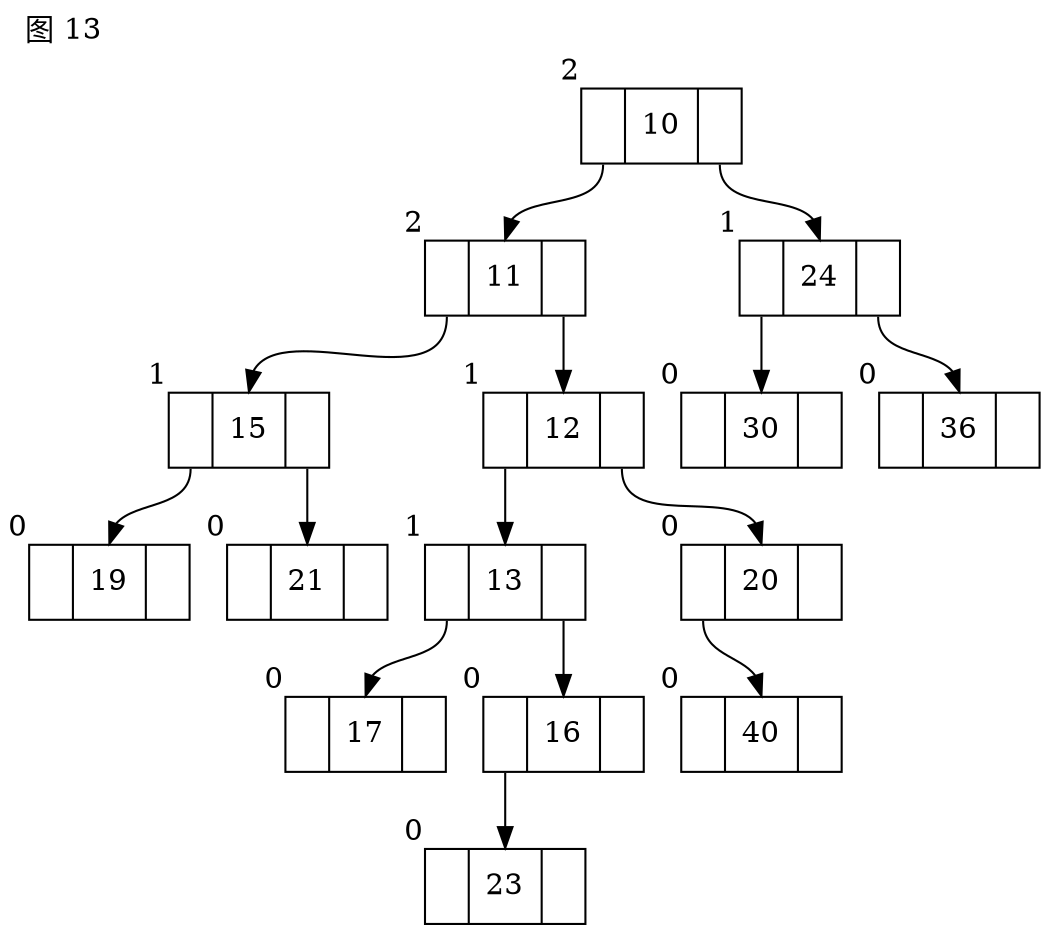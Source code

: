 digraph g{
label="图 13";
labeljust=l;
labelloc=t;
node[shape=record];

{
label="c8";
//l1[label="A1",shape="plaintext"];
n0[label="<L> | <C> 10 | <R>", xlabel=2];
n1[label="<L> | <C> 24 | <R>", xlabel=1];
n2[label="<L> | <C> 11 | <R>", xlabel=2];
n3[label="<L> | <C> 30 | <R>", xlabel=0];
n4[label="<L> | <C> 36 | <R>", xlabel=0];

n5[label="<L> | <C> 15 | <R>", xlabel=1];
n6[label="<L> | <C> 12 | <R>", xlabel=1];
n7[label="<L> | <C> 19 | <R>", xlabel=0];
n8[label="<L> | <C> 21 | <R>", xlabel=0];
n9[label="<L> | <C> 13 | <R>", xlabel=1];
n10[label="<L> | <C> 20 | <R>", xlabel=0];
n11[label="<L> | <C> 17 | <R>", xlabel=0];
n12[label="<L> | <C> 16 | <R>", xlabel=0];
n13[label="<L> | <C> 40 | <R>", xlabel=0];
n14[label="<L> | <C> 23 | <R>", xlabel=0];

n0:L->n2:C;
n0:R->n1:C;
n1:L->n3:C;
n1:R->n4:C;
n2:L->n5:C;
n2:R->n6:C;
n5:L->n7:C;
n5:R->n8:C;
n6:L->n9:C;
n6:R->n10:C;
n9:L->n11:C;
n9:R->n12:C;
n10:L->n13:C;
n12:L->n14:C;
}

}

